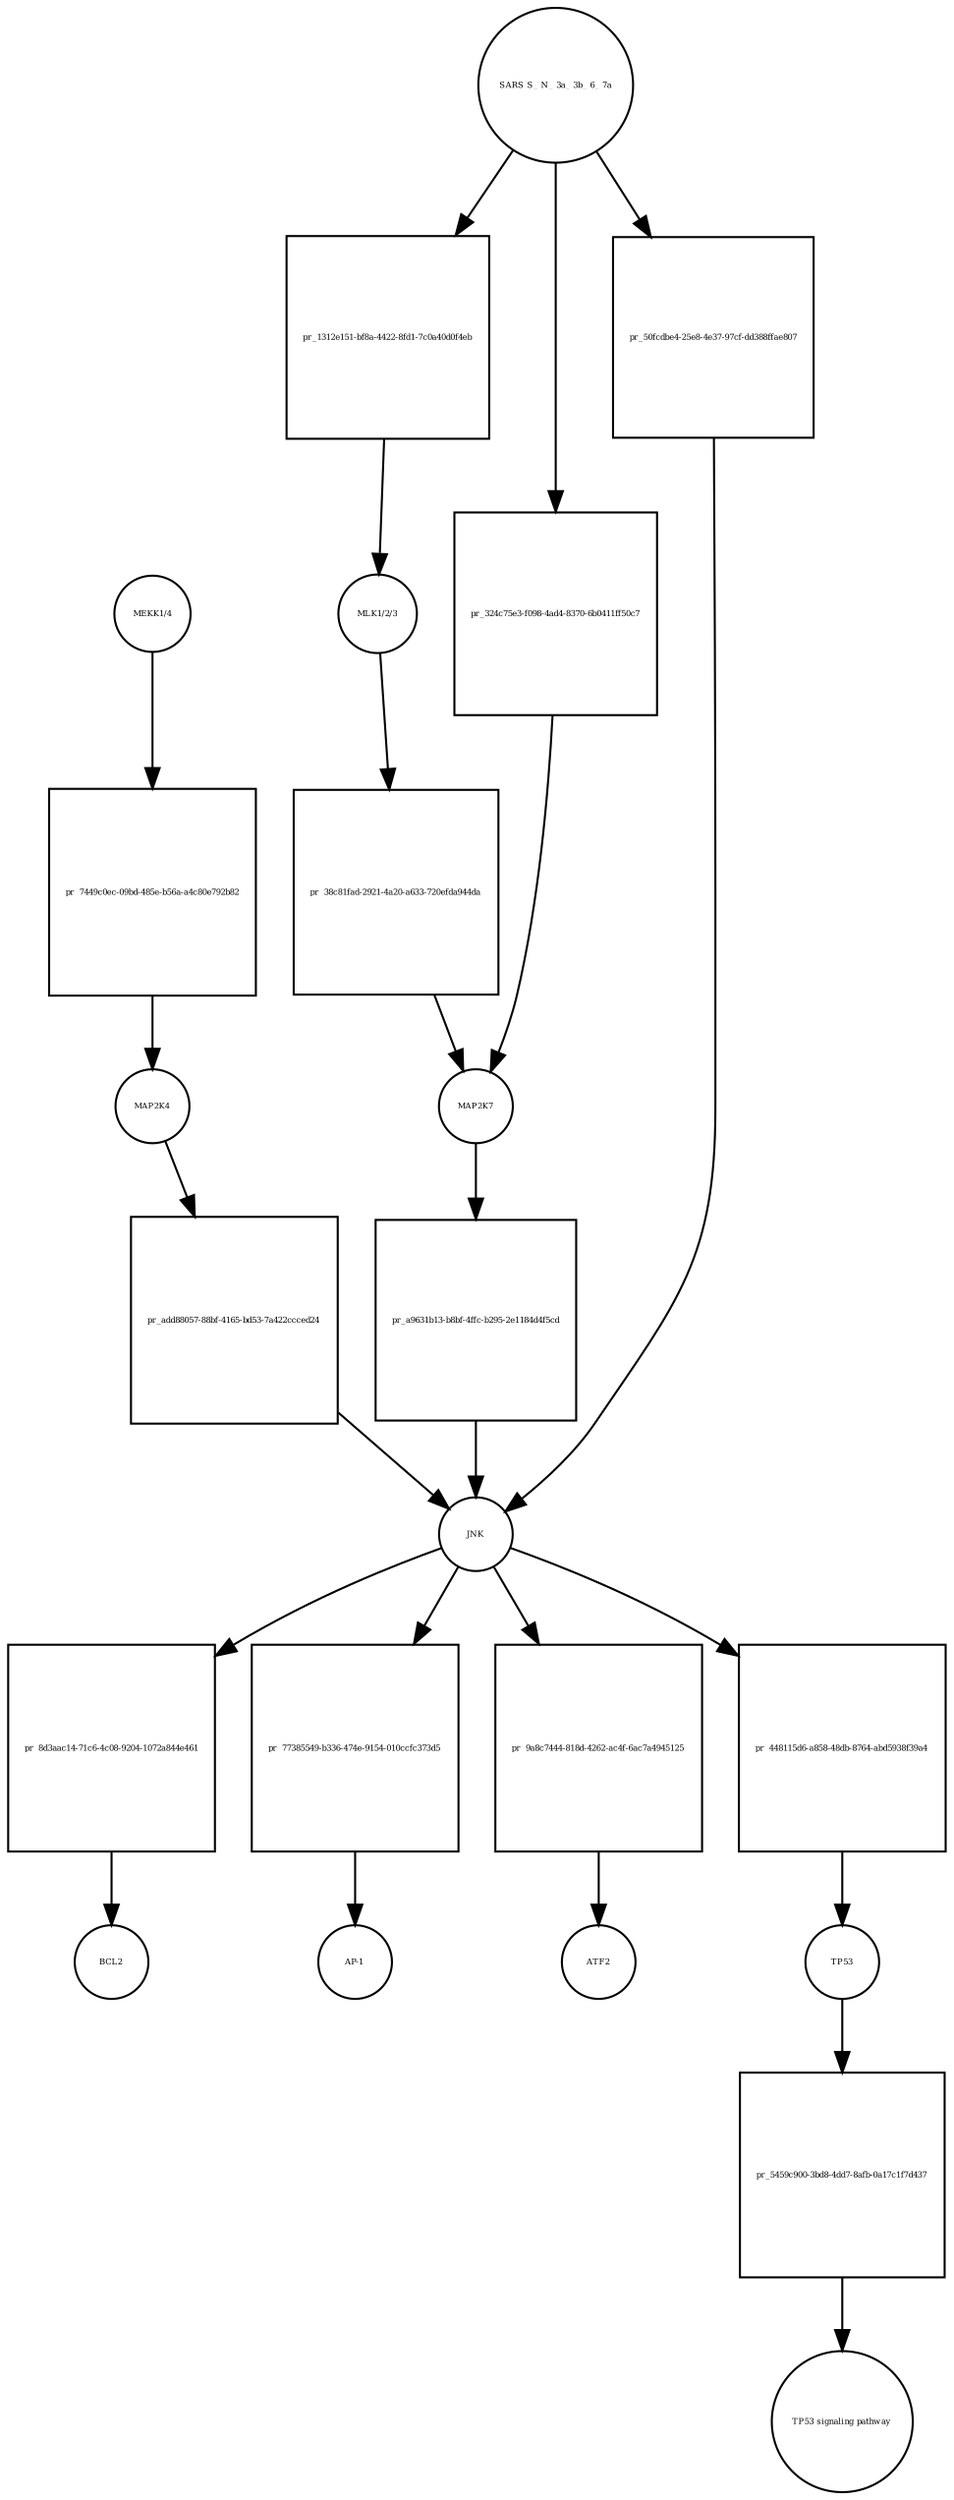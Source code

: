 strict digraph  {
"MEKK1/4" [annotation="", bipartite=0, cls=complex, fontsize=4, label="MEKK1/4", shape=circle];
"pr_7449c0ec-09bd-485e-b56a-a4c80e792b82" [annotation="", bipartite=1, cls=process, fontsize=4, label="pr_7449c0ec-09bd-485e-b56a-a4c80e792b82", shape=square];
MAP2K4 [annotation=urn_miriam_uniprot_P45985, bipartite=0, cls=macromolecule, fontsize=4, label=MAP2K4, shape=circle];
"MLK1/2/3" [annotation="", bipartite=0, cls=complex, fontsize=4, label="MLK1/2/3", shape=circle];
"pr_38c81fad-2921-4a20-a633-720efda944da" [annotation="", bipartite=1, cls=process, fontsize=4, label="pr_38c81fad-2921-4a20-a633-720efda944da", shape=square];
MAP2K7 [annotation=urn_miriam_uniprot_O14733, bipartite=0, cls=macromolecule, fontsize=4, label=MAP2K7, shape=circle];
"pr_add88057-88bf-4165-bd53-7a422ccced24" [annotation="", bipartite=1, cls=process, fontsize=4, label="pr_add88057-88bf-4165-bd53-7a422ccced24", shape=square];
JNK [annotation="", bipartite=0, cls=complex, fontsize=4, label=JNK, shape=circle];
"pr_a9631b13-b8bf-4ffc-b295-2e1184d4f5cd" [annotation="", bipartite=1, cls=process, fontsize=4, label="pr_a9631b13-b8bf-4ffc-b295-2e1184d4f5cd", shape=square];
"pr_8d3aac14-71c6-4c08-9204-1072a844e461" [annotation="", bipartite=1, cls=process, fontsize=4, label="pr_8d3aac14-71c6-4c08-9204-1072a844e461", shape=square];
BCL2 [annotation=urn_miriam_uniprot_P10415, bipartite=0, cls=macromolecule, fontsize=4, label=BCL2, shape=circle];
"pr_77385549-b336-474e-9154-010ccfc373d5" [annotation="", bipartite=1, cls=process, fontsize=4, label="pr_77385549-b336-474e-9154-010ccfc373d5", shape=square];
"AP-1" [annotation="", bipartite=0, cls=complex, fontsize=4, label="AP-1", shape=circle];
"SARS S_ N_ 3a_ 3b_ 6_ 7a" [annotation="", bipartite=0, cls=macromolecule, fontsize=4, label="SARS S_ N_ 3a_ 3b_ 6_ 7a", shape=circle];
"pr_1312e151-bf8a-4422-8fd1-7c0a40d0f4eb" [annotation="", bipartite=1, cls=process, fontsize=4, label="pr_1312e151-bf8a-4422-8fd1-7c0a40d0f4eb", shape=square];
"pr_9a8c7444-818d-4262-ac4f-6ac7a4945125" [annotation="", bipartite=1, cls=process, fontsize=4, label="pr_9a8c7444-818d-4262-ac4f-6ac7a4945125", shape=square];
ATF2 [annotation=urn_miriam_uniprot_P15336, bipartite=0, cls=macromolecule, fontsize=4, label=ATF2, shape=circle];
"pr_448115d6-a858-48db-8764-abd5938f39a4" [annotation="", bipartite=1, cls=process, fontsize=4, label="pr_448115d6-a858-48db-8764-abd5938f39a4", shape=square];
TP53 [annotation=urn_miriam_uniprot_P04637, bipartite=0, cls=macromolecule, fontsize=4, label=TP53, shape=circle];
"pr_5459c900-3bd8-4dd7-8afb-0a17c1f7d437" [annotation="", bipartite=1, cls=process, fontsize=4, label="pr_5459c900-3bd8-4dd7-8afb-0a17c1f7d437", shape=square];
"TP53 signaling pathway" [annotation="", bipartite=0, cls="unspecified entity", fontsize=4, label="TP53 signaling pathway", shape=circle];
"pr_324c75e3-f098-4ad4-8370-6b0411ff50c7" [annotation="", bipartite=1, cls=process, fontsize=4, label="pr_324c75e3-f098-4ad4-8370-6b0411ff50c7", shape=square];
"pr_50fcdbe4-25e8-4e37-97cf-dd388ffae807" [annotation="", bipartite=1, cls=process, fontsize=4, label="pr_50fcdbe4-25e8-4e37-97cf-dd388ffae807", shape=square];
"MEKK1/4" -> "pr_7449c0ec-09bd-485e-b56a-a4c80e792b82"  [annotation="", interaction_type=consumption];
"pr_7449c0ec-09bd-485e-b56a-a4c80e792b82" -> MAP2K4  [annotation="", interaction_type=production];
MAP2K4 -> "pr_add88057-88bf-4165-bd53-7a422ccced24"  [annotation="", interaction_type=consumption];
"MLK1/2/3" -> "pr_38c81fad-2921-4a20-a633-720efda944da"  [annotation="", interaction_type=consumption];
"pr_38c81fad-2921-4a20-a633-720efda944da" -> MAP2K7  [annotation="", interaction_type=production];
MAP2K7 -> "pr_a9631b13-b8bf-4ffc-b295-2e1184d4f5cd"  [annotation="", interaction_type=consumption];
"pr_add88057-88bf-4165-bd53-7a422ccced24" -> JNK  [annotation="", interaction_type=production];
JNK -> "pr_8d3aac14-71c6-4c08-9204-1072a844e461"  [annotation="", interaction_type=consumption];
JNK -> "pr_77385549-b336-474e-9154-010ccfc373d5"  [annotation="", interaction_type=consumption];
JNK -> "pr_9a8c7444-818d-4262-ac4f-6ac7a4945125"  [annotation="", interaction_type=consumption];
JNK -> "pr_448115d6-a858-48db-8764-abd5938f39a4"  [annotation="", interaction_type=consumption];
"pr_a9631b13-b8bf-4ffc-b295-2e1184d4f5cd" -> JNK  [annotation="", interaction_type=production];
"pr_8d3aac14-71c6-4c08-9204-1072a844e461" -> BCL2  [annotation="", interaction_type=production];
"pr_77385549-b336-474e-9154-010ccfc373d5" -> "AP-1"  [annotation="", interaction_type=production];
"SARS S_ N_ 3a_ 3b_ 6_ 7a" -> "pr_1312e151-bf8a-4422-8fd1-7c0a40d0f4eb"  [annotation="", interaction_type=consumption];
"SARS S_ N_ 3a_ 3b_ 6_ 7a" -> "pr_324c75e3-f098-4ad4-8370-6b0411ff50c7"  [annotation="", interaction_type=consumption];
"SARS S_ N_ 3a_ 3b_ 6_ 7a" -> "pr_50fcdbe4-25e8-4e37-97cf-dd388ffae807"  [annotation="", interaction_type=consumption];
"pr_1312e151-bf8a-4422-8fd1-7c0a40d0f4eb" -> "MLK1/2/3"  [annotation="", interaction_type=production];
"pr_9a8c7444-818d-4262-ac4f-6ac7a4945125" -> ATF2  [annotation="", interaction_type=production];
"pr_448115d6-a858-48db-8764-abd5938f39a4" -> TP53  [annotation="", interaction_type=production];
TP53 -> "pr_5459c900-3bd8-4dd7-8afb-0a17c1f7d437"  [annotation="", interaction_type=consumption];
"pr_5459c900-3bd8-4dd7-8afb-0a17c1f7d437" -> "TP53 signaling pathway"  [annotation="", interaction_type=production];
"pr_324c75e3-f098-4ad4-8370-6b0411ff50c7" -> MAP2K7  [annotation="", interaction_type=production];
"pr_50fcdbe4-25e8-4e37-97cf-dd388ffae807" -> JNK  [annotation="", interaction_type=production];
}
